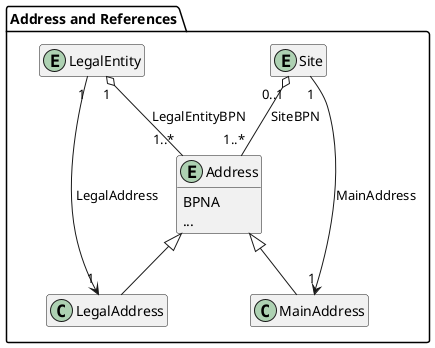 @startuml address-simple

package "Address and References" {
  entity LegalEntity {}
  
  entity Site {}
  
  entity Address {
    BPNA
    ...
  }

  class LegalAddress {}

  class MainAddress {}

  Address "1..*" -u-o "1" LegalEntity : LegalEntityBPN
  Address "1..*" -u-o "0..1" Site: SiteBPN

  LegalEntity "1" --> "1" LegalAddress : LegalAddress
  LegalAddress -u-|> Address

  Site "1" --> "1" MainAddress : MainAddress    
  MainAddress -u-|> Address
}

hide methods
hide LegalAddress members
hide MainAddress members
hide LegalEntity members
hide Site members
@enduml